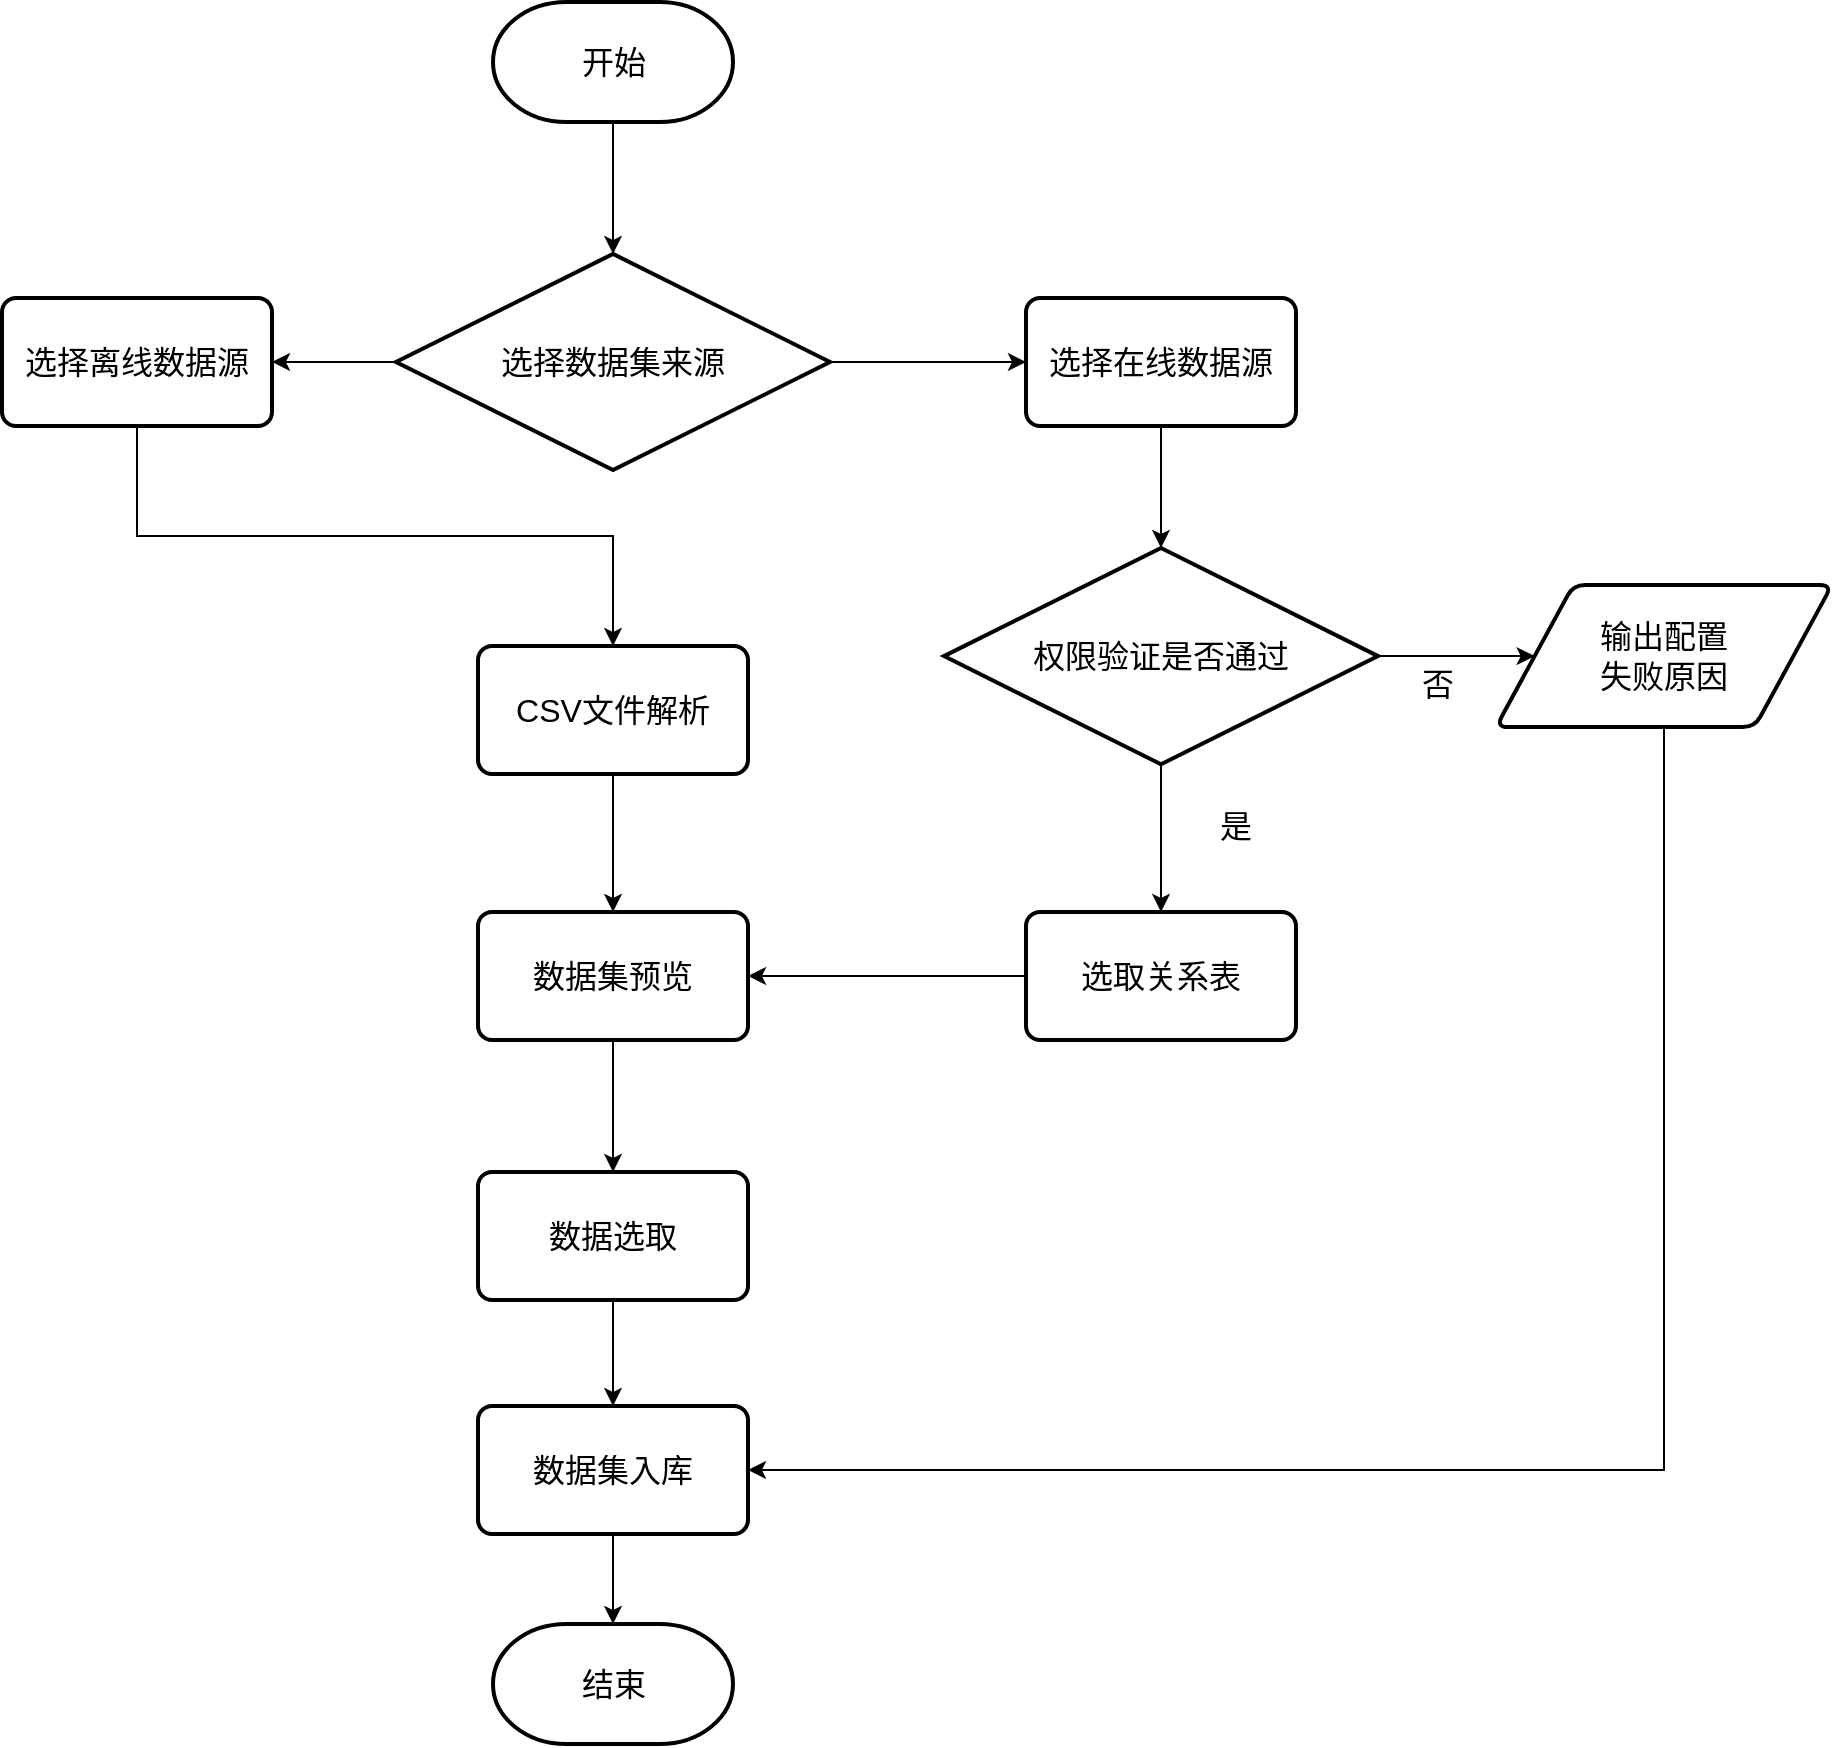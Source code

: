 <mxfile version="23.1.7" type="github">
  <diagram name="第 1 页" id="PYDp_uJGCCNNJGIhthEv">
    <mxGraphModel dx="1560" dy="1305" grid="0" gridSize="10" guides="1" tooltips="1" connect="1" arrows="1" fold="1" page="0" pageScale="1" pageWidth="4681" pageHeight="3300" math="0" shadow="0">
      <root>
        <mxCell id="0" />
        <mxCell id="1" parent="0" />
        <mxCell id="yOQ3cqycjyyumP2pUg9T-34" style="edgeStyle=orthogonalEdgeStyle;rounded=0;orthogonalLoop=1;jettySize=auto;html=1;exitX=0.5;exitY=1;exitDx=0;exitDy=0;exitPerimeter=0;" edge="1" parent="1" source="yOQ3cqycjyyumP2pUg9T-2" target="yOQ3cqycjyyumP2pUg9T-32">
          <mxGeometry relative="1" as="geometry" />
        </mxCell>
        <mxCell id="yOQ3cqycjyyumP2pUg9T-2" value="&lt;font style=&quot;font-size: 16px;&quot;&gt;开始&lt;/font&gt;" style="strokeWidth=2;html=1;shape=mxgraph.flowchart.terminator;whiteSpace=wrap;" vertex="1" parent="1">
          <mxGeometry x="379.5" y="-2" width="120" height="60" as="geometry" />
        </mxCell>
        <mxCell id="yOQ3cqycjyyumP2pUg9T-40" style="edgeStyle=orthogonalEdgeStyle;rounded=0;orthogonalLoop=1;jettySize=auto;html=1;exitX=1;exitY=0.5;exitDx=0;exitDy=0;exitPerimeter=0;entryX=0;entryY=0.5;entryDx=0;entryDy=0;" edge="1" parent="1" source="yOQ3cqycjyyumP2pUg9T-6" target="yOQ3cqycjyyumP2pUg9T-12">
          <mxGeometry relative="1" as="geometry" />
        </mxCell>
        <mxCell id="yOQ3cqycjyyumP2pUg9T-47" style="edgeStyle=orthogonalEdgeStyle;rounded=0;orthogonalLoop=1;jettySize=auto;html=1;exitX=0.5;exitY=1;exitDx=0;exitDy=0;exitPerimeter=0;entryX=0.5;entryY=0;entryDx=0;entryDy=0;" edge="1" parent="1" source="yOQ3cqycjyyumP2pUg9T-6" target="yOQ3cqycjyyumP2pUg9T-42">
          <mxGeometry relative="1" as="geometry" />
        </mxCell>
        <mxCell id="yOQ3cqycjyyumP2pUg9T-6" value="&lt;span style=&quot;font-size: 16px;&quot;&gt;权限验证是否通过&lt;/span&gt;" style="strokeWidth=2;html=1;shape=mxgraph.flowchart.decision;whiteSpace=wrap;" vertex="1" parent="1">
          <mxGeometry x="605" y="271" width="217" height="108.12" as="geometry" />
        </mxCell>
        <mxCell id="yOQ3cqycjyyumP2pUg9T-7" value="&lt;font style=&quot;font-size: 16px;&quot;&gt;结束&lt;/font&gt;" style="strokeWidth=2;html=1;shape=mxgraph.flowchart.terminator;whiteSpace=wrap;" vertex="1" parent="1">
          <mxGeometry x="379.5" y="809" width="120" height="60" as="geometry" />
        </mxCell>
        <mxCell id="yOQ3cqycjyyumP2pUg9T-45" style="edgeStyle=orthogonalEdgeStyle;rounded=0;orthogonalLoop=1;jettySize=auto;html=1;exitX=0.5;exitY=1;exitDx=0;exitDy=0;" edge="1" parent="1" source="yOQ3cqycjyyumP2pUg9T-8" target="yOQ3cqycjyyumP2pUg9T-44">
          <mxGeometry relative="1" as="geometry" />
        </mxCell>
        <mxCell id="yOQ3cqycjyyumP2pUg9T-8" value="&lt;font style=&quot;font-size: 16px;&quot;&gt;选择离线数据源&lt;/font&gt;" style="rounded=1;whiteSpace=wrap;html=1;absoluteArcSize=1;arcSize=14;strokeWidth=2;" vertex="1" parent="1">
          <mxGeometry x="134" y="146" width="135" height="64" as="geometry" />
        </mxCell>
        <mxCell id="yOQ3cqycjyyumP2pUg9T-59" style="edgeStyle=orthogonalEdgeStyle;rounded=0;orthogonalLoop=1;jettySize=auto;html=1;exitX=0.5;exitY=1;exitDx=0;exitDy=0;entryX=1;entryY=0.5;entryDx=0;entryDy=0;" edge="1" parent="1" source="yOQ3cqycjyyumP2pUg9T-12" target="yOQ3cqycjyyumP2pUg9T-57">
          <mxGeometry relative="1" as="geometry" />
        </mxCell>
        <mxCell id="yOQ3cqycjyyumP2pUg9T-12" value="&lt;font style=&quot;font-size: 16px;&quot;&gt;输出配置&lt;br&gt;失败原因&lt;/font&gt;" style="shape=parallelogram;html=1;strokeWidth=2;perimeter=parallelogramPerimeter;whiteSpace=wrap;rounded=1;arcSize=12;size=0.23;" vertex="1" parent="1">
          <mxGeometry x="881" y="289.56" width="168" height="71" as="geometry" />
        </mxCell>
        <mxCell id="yOQ3cqycjyyumP2pUg9T-36" style="edgeStyle=orthogonalEdgeStyle;rounded=0;orthogonalLoop=1;jettySize=auto;html=1;exitX=1;exitY=0.5;exitDx=0;exitDy=0;exitPerimeter=0;entryX=0;entryY=0.5;entryDx=0;entryDy=0;" edge="1" parent="1" source="yOQ3cqycjyyumP2pUg9T-32" target="yOQ3cqycjyyumP2pUg9T-35">
          <mxGeometry relative="1" as="geometry" />
        </mxCell>
        <mxCell id="yOQ3cqycjyyumP2pUg9T-37" style="edgeStyle=orthogonalEdgeStyle;rounded=0;orthogonalLoop=1;jettySize=auto;html=1;exitX=0;exitY=0.5;exitDx=0;exitDy=0;exitPerimeter=0;" edge="1" parent="1" source="yOQ3cqycjyyumP2pUg9T-32" target="yOQ3cqycjyyumP2pUg9T-8">
          <mxGeometry relative="1" as="geometry" />
        </mxCell>
        <mxCell id="yOQ3cqycjyyumP2pUg9T-32" value="&lt;span style=&quot;font-size: 16px;&quot;&gt;选择数据集来源&lt;/span&gt;" style="strokeWidth=2;html=1;shape=mxgraph.flowchart.decision;whiteSpace=wrap;" vertex="1" parent="1">
          <mxGeometry x="331" y="123.94" width="217" height="108.12" as="geometry" />
        </mxCell>
        <mxCell id="yOQ3cqycjyyumP2pUg9T-35" value="&lt;font style=&quot;font-size: 16px;&quot;&gt;选择在线数据源&lt;/font&gt;" style="rounded=1;whiteSpace=wrap;html=1;absoluteArcSize=1;arcSize=14;strokeWidth=2;" vertex="1" parent="1">
          <mxGeometry x="646" y="146" width="135" height="64" as="geometry" />
        </mxCell>
        <mxCell id="yOQ3cqycjyyumP2pUg9T-38" style="edgeStyle=orthogonalEdgeStyle;rounded=0;orthogonalLoop=1;jettySize=auto;html=1;exitX=0.5;exitY=1;exitDx=0;exitDy=0;entryX=0.5;entryY=0;entryDx=0;entryDy=0;entryPerimeter=0;" edge="1" parent="1" source="yOQ3cqycjyyumP2pUg9T-35" target="yOQ3cqycjyyumP2pUg9T-6">
          <mxGeometry relative="1" as="geometry" />
        </mxCell>
        <mxCell id="yOQ3cqycjyyumP2pUg9T-41" value="&lt;font style=&quot;font-size: 16px;&quot;&gt;否&lt;/font&gt;" style="text;html=1;align=center;verticalAlign=middle;whiteSpace=wrap;rounded=0;" vertex="1" parent="1">
          <mxGeometry x="822" y="324" width="60" height="30" as="geometry" />
        </mxCell>
        <mxCell id="yOQ3cqycjyyumP2pUg9T-50" style="edgeStyle=orthogonalEdgeStyle;rounded=0;orthogonalLoop=1;jettySize=auto;html=1;exitX=0;exitY=0.5;exitDx=0;exitDy=0;" edge="1" parent="1" source="yOQ3cqycjyyumP2pUg9T-42" target="yOQ3cqycjyyumP2pUg9T-48">
          <mxGeometry relative="1" as="geometry" />
        </mxCell>
        <mxCell id="yOQ3cqycjyyumP2pUg9T-42" value="&lt;span style=&quot;font-size: 16px;&quot;&gt;选取关系表&lt;/span&gt;" style="rounded=1;whiteSpace=wrap;html=1;absoluteArcSize=1;arcSize=14;strokeWidth=2;" vertex="1" parent="1">
          <mxGeometry x="646" y="453" width="135" height="64" as="geometry" />
        </mxCell>
        <mxCell id="yOQ3cqycjyyumP2pUg9T-49" style="edgeStyle=orthogonalEdgeStyle;rounded=0;orthogonalLoop=1;jettySize=auto;html=1;exitX=0.5;exitY=1;exitDx=0;exitDy=0;entryX=0.5;entryY=0;entryDx=0;entryDy=0;" edge="1" parent="1" source="yOQ3cqycjyyumP2pUg9T-44" target="yOQ3cqycjyyumP2pUg9T-48">
          <mxGeometry relative="1" as="geometry" />
        </mxCell>
        <mxCell id="yOQ3cqycjyyumP2pUg9T-44" value="&lt;span style=&quot;font-size: 16px;&quot;&gt;CSV文件解析&lt;/span&gt;" style="rounded=1;whiteSpace=wrap;html=1;absoluteArcSize=1;arcSize=14;strokeWidth=2;" vertex="1" parent="1">
          <mxGeometry x="372" y="320" width="135" height="64" as="geometry" />
        </mxCell>
        <mxCell id="yOQ3cqycjyyumP2pUg9T-53" style="edgeStyle=orthogonalEdgeStyle;rounded=0;orthogonalLoop=1;jettySize=auto;html=1;exitX=0.5;exitY=1;exitDx=0;exitDy=0;" edge="1" parent="1" source="yOQ3cqycjyyumP2pUg9T-48" target="yOQ3cqycjyyumP2pUg9T-52">
          <mxGeometry relative="1" as="geometry" />
        </mxCell>
        <mxCell id="yOQ3cqycjyyumP2pUg9T-48" value="&lt;span style=&quot;font-size: 16px;&quot;&gt;数据集预览&lt;/span&gt;" style="rounded=1;whiteSpace=wrap;html=1;absoluteArcSize=1;arcSize=14;strokeWidth=2;" vertex="1" parent="1">
          <mxGeometry x="372" y="453" width="135" height="64" as="geometry" />
        </mxCell>
        <mxCell id="yOQ3cqycjyyumP2pUg9T-51" value="&lt;font style=&quot;font-size: 16px;&quot;&gt;是&lt;/font&gt;" style="text;html=1;align=center;verticalAlign=middle;whiteSpace=wrap;rounded=0;" vertex="1" parent="1">
          <mxGeometry x="721" y="395" width="60" height="30" as="geometry" />
        </mxCell>
        <mxCell id="yOQ3cqycjyyumP2pUg9T-60" style="edgeStyle=orthogonalEdgeStyle;rounded=0;orthogonalLoop=1;jettySize=auto;html=1;exitX=0.5;exitY=1;exitDx=0;exitDy=0;entryX=0.5;entryY=0;entryDx=0;entryDy=0;" edge="1" parent="1" source="yOQ3cqycjyyumP2pUg9T-52" target="yOQ3cqycjyyumP2pUg9T-57">
          <mxGeometry relative="1" as="geometry" />
        </mxCell>
        <mxCell id="yOQ3cqycjyyumP2pUg9T-52" value="&lt;span style=&quot;font-size: 16px;&quot;&gt;数据选取&lt;/span&gt;" style="rounded=1;whiteSpace=wrap;html=1;absoluteArcSize=1;arcSize=14;strokeWidth=2;" vertex="1" parent="1">
          <mxGeometry x="372" y="583" width="135" height="64" as="geometry" />
        </mxCell>
        <mxCell id="yOQ3cqycjyyumP2pUg9T-61" style="edgeStyle=orthogonalEdgeStyle;rounded=0;orthogonalLoop=1;jettySize=auto;html=1;exitX=0.5;exitY=1;exitDx=0;exitDy=0;" edge="1" parent="1" source="yOQ3cqycjyyumP2pUg9T-57" target="yOQ3cqycjyyumP2pUg9T-7">
          <mxGeometry relative="1" as="geometry" />
        </mxCell>
        <mxCell id="yOQ3cqycjyyumP2pUg9T-57" value="&lt;span style=&quot;font-size: 16px;&quot;&gt;数据集入库&lt;/span&gt;" style="rounded=1;whiteSpace=wrap;html=1;absoluteArcSize=1;arcSize=14;strokeWidth=2;" vertex="1" parent="1">
          <mxGeometry x="372" y="700" width="135" height="64" as="geometry" />
        </mxCell>
      </root>
    </mxGraphModel>
  </diagram>
</mxfile>
